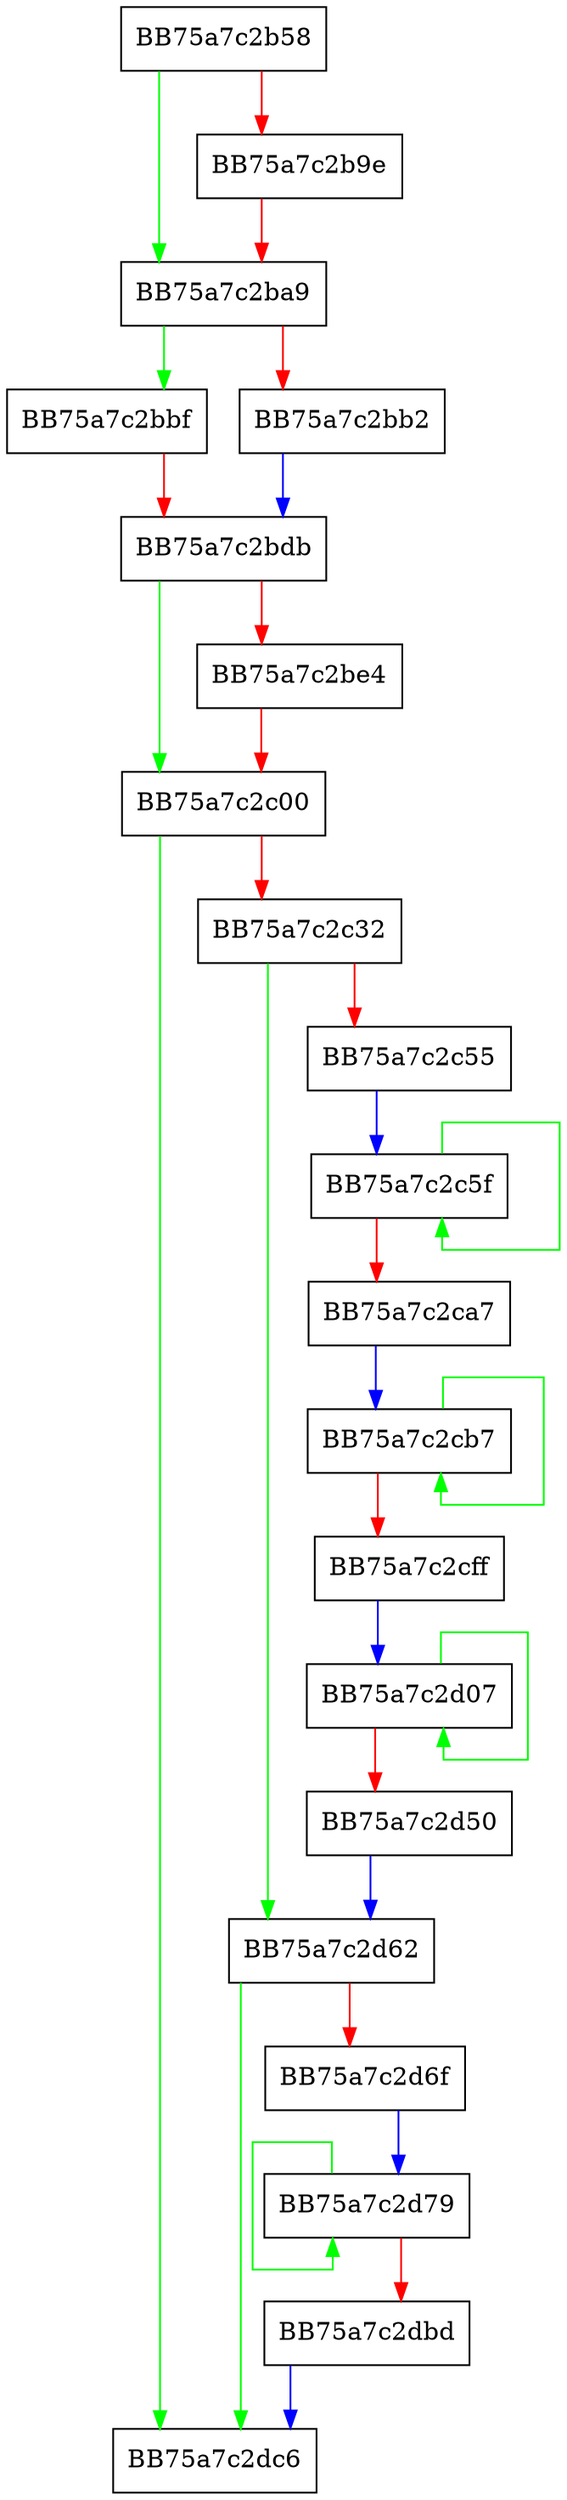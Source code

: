 digraph HipsEtwDataFromSR {
  node [shape="box"];
  graph [splines=ortho];
  BB75a7c2b58 -> BB75a7c2ba9 [color="green"];
  BB75a7c2b58 -> BB75a7c2b9e [color="red"];
  BB75a7c2b9e -> BB75a7c2ba9 [color="red"];
  BB75a7c2ba9 -> BB75a7c2bbf [color="green"];
  BB75a7c2ba9 -> BB75a7c2bb2 [color="red"];
  BB75a7c2bb2 -> BB75a7c2bdb [color="blue"];
  BB75a7c2bbf -> BB75a7c2bdb [color="red"];
  BB75a7c2bdb -> BB75a7c2c00 [color="green"];
  BB75a7c2bdb -> BB75a7c2be4 [color="red"];
  BB75a7c2be4 -> BB75a7c2c00 [color="red"];
  BB75a7c2c00 -> BB75a7c2dc6 [color="green"];
  BB75a7c2c00 -> BB75a7c2c32 [color="red"];
  BB75a7c2c32 -> BB75a7c2d62 [color="green"];
  BB75a7c2c32 -> BB75a7c2c55 [color="red"];
  BB75a7c2c55 -> BB75a7c2c5f [color="blue"];
  BB75a7c2c5f -> BB75a7c2c5f [color="green"];
  BB75a7c2c5f -> BB75a7c2ca7 [color="red"];
  BB75a7c2ca7 -> BB75a7c2cb7 [color="blue"];
  BB75a7c2cb7 -> BB75a7c2cb7 [color="green"];
  BB75a7c2cb7 -> BB75a7c2cff [color="red"];
  BB75a7c2cff -> BB75a7c2d07 [color="blue"];
  BB75a7c2d07 -> BB75a7c2d07 [color="green"];
  BB75a7c2d07 -> BB75a7c2d50 [color="red"];
  BB75a7c2d50 -> BB75a7c2d62 [color="blue"];
  BB75a7c2d62 -> BB75a7c2dc6 [color="green"];
  BB75a7c2d62 -> BB75a7c2d6f [color="red"];
  BB75a7c2d6f -> BB75a7c2d79 [color="blue"];
  BB75a7c2d79 -> BB75a7c2d79 [color="green"];
  BB75a7c2d79 -> BB75a7c2dbd [color="red"];
  BB75a7c2dbd -> BB75a7c2dc6 [color="blue"];
}